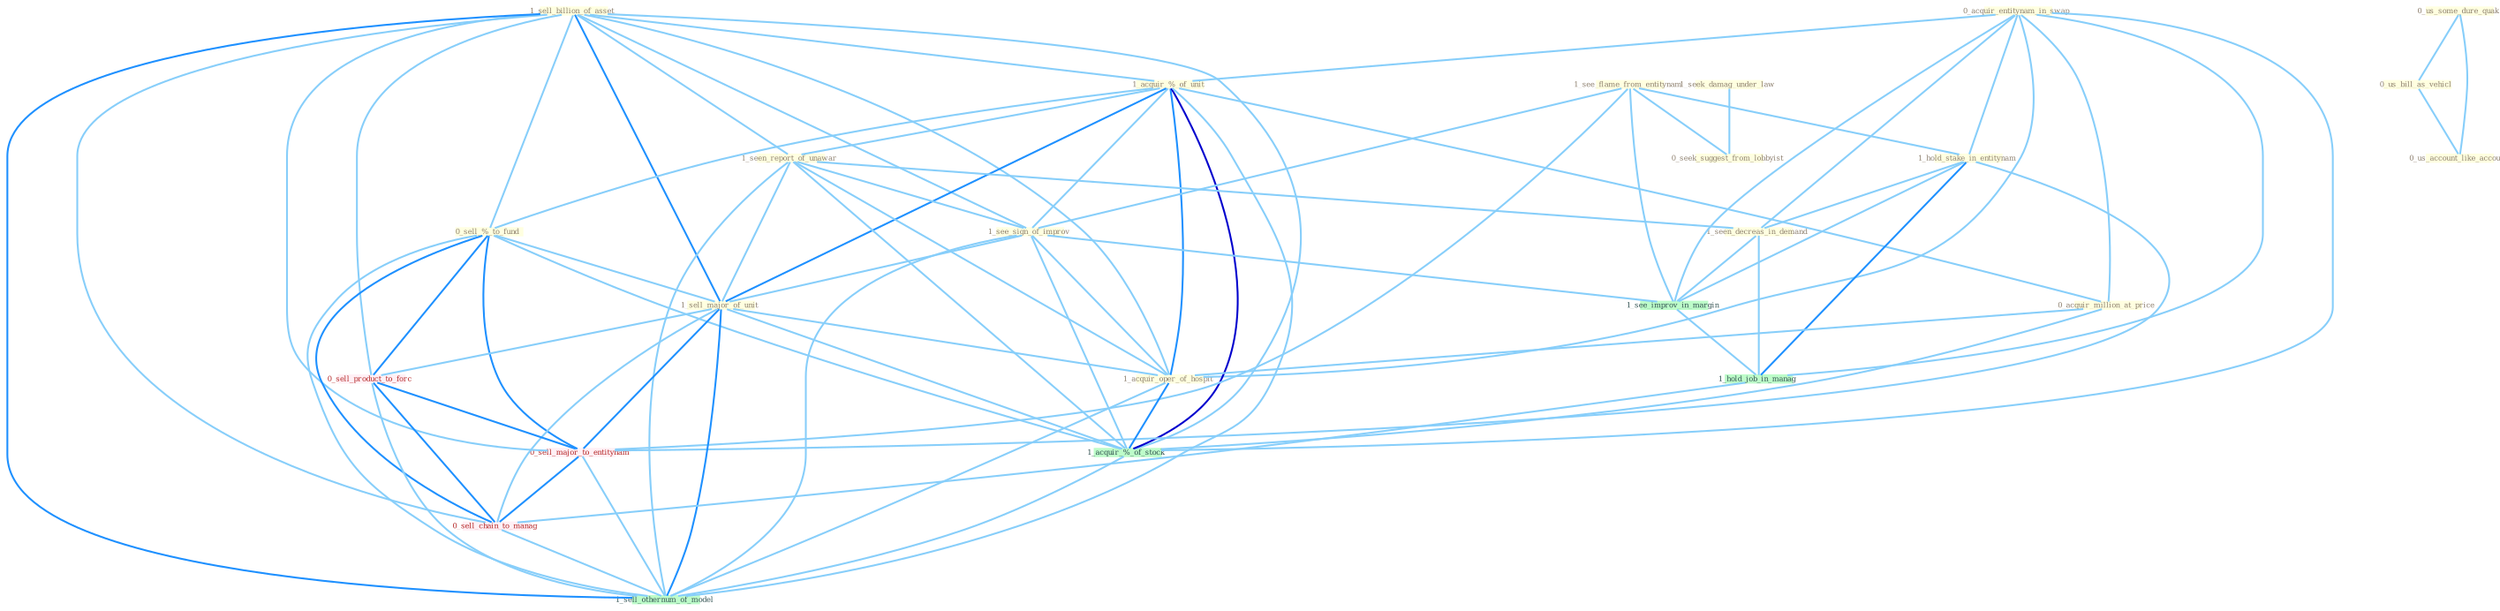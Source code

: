 Graph G{ 
    node
    [shape=polygon,style=filled,width=.5,height=.06,color="#BDFCC9",fixedsize=true,fontsize=4,
    fontcolor="#2f4f4f"];
    {node
    [color="#ffffe0", fontcolor="#8b7d6b"] "1_sell_billion_of_asset " "0_acquir_entitynam_in_swap " "1_acquir_%_of_unit " "1_seen_report_of_unawar " "0_sell_%_to_fund " "0_us_some_dure_quak " "1_seek_damag_under_law " "1_see_flame_from_entitynam " "0_us_bill_as_vehicl " "0_us_account_like_account " "1_see_sign_of_improv " "1_hold_stake_in_entitynam " "1_seen_decreas_in_demand " "1_sell_major_of_unit " "0_acquir_million_at_price " "1_acquir_oper_of_hospit " "0_seek_suggest_from_lobbyist "}
{node [color="#fff0f5", fontcolor="#b22222"] "0_sell_product_to_forc " "0_sell_major_to_entitynam " "0_sell_chain_to_manag "}
edge [color="#B0E2FF"];

	"1_sell_billion_of_asset " -- "1_acquir_%_of_unit " [w="1", color="#87cefa" ];
	"1_sell_billion_of_asset " -- "1_seen_report_of_unawar " [w="1", color="#87cefa" ];
	"1_sell_billion_of_asset " -- "0_sell_%_to_fund " [w="1", color="#87cefa" ];
	"1_sell_billion_of_asset " -- "1_see_sign_of_improv " [w="1", color="#87cefa" ];
	"1_sell_billion_of_asset " -- "1_sell_major_of_unit " [w="2", color="#1e90ff" , len=0.8];
	"1_sell_billion_of_asset " -- "1_acquir_oper_of_hospit " [w="1", color="#87cefa" ];
	"1_sell_billion_of_asset " -- "1_acquir_%_of_stock " [w="1", color="#87cefa" ];
	"1_sell_billion_of_asset " -- "0_sell_product_to_forc " [w="1", color="#87cefa" ];
	"1_sell_billion_of_asset " -- "0_sell_major_to_entitynam " [w="1", color="#87cefa" ];
	"1_sell_billion_of_asset " -- "0_sell_chain_to_manag " [w="1", color="#87cefa" ];
	"1_sell_billion_of_asset " -- "1_sell_othernum_of_model " [w="2", color="#1e90ff" , len=0.8];
	"0_acquir_entitynam_in_swap " -- "1_acquir_%_of_unit " [w="1", color="#87cefa" ];
	"0_acquir_entitynam_in_swap " -- "1_hold_stake_in_entitynam " [w="1", color="#87cefa" ];
	"0_acquir_entitynam_in_swap " -- "1_seen_decreas_in_demand " [w="1", color="#87cefa" ];
	"0_acquir_entitynam_in_swap " -- "0_acquir_million_at_price " [w="1", color="#87cefa" ];
	"0_acquir_entitynam_in_swap " -- "1_acquir_oper_of_hospit " [w="1", color="#87cefa" ];
	"0_acquir_entitynam_in_swap " -- "1_see_improv_in_margin " [w="1", color="#87cefa" ];
	"0_acquir_entitynam_in_swap " -- "1_acquir_%_of_stock " [w="1", color="#87cefa" ];
	"0_acquir_entitynam_in_swap " -- "1_hold_job_in_manag " [w="1", color="#87cefa" ];
	"1_acquir_%_of_unit " -- "1_seen_report_of_unawar " [w="1", color="#87cefa" ];
	"1_acquir_%_of_unit " -- "0_sell_%_to_fund " [w="1", color="#87cefa" ];
	"1_acquir_%_of_unit " -- "1_see_sign_of_improv " [w="1", color="#87cefa" ];
	"1_acquir_%_of_unit " -- "1_sell_major_of_unit " [w="2", color="#1e90ff" , len=0.8];
	"1_acquir_%_of_unit " -- "0_acquir_million_at_price " [w="1", color="#87cefa" ];
	"1_acquir_%_of_unit " -- "1_acquir_oper_of_hospit " [w="2", color="#1e90ff" , len=0.8];
	"1_acquir_%_of_unit " -- "1_acquir_%_of_stock " [w="3", color="#0000cd" , len=0.6];
	"1_acquir_%_of_unit " -- "1_sell_othernum_of_model " [w="1", color="#87cefa" ];
	"1_seen_report_of_unawar " -- "1_see_sign_of_improv " [w="1", color="#87cefa" ];
	"1_seen_report_of_unawar " -- "1_seen_decreas_in_demand " [w="1", color="#87cefa" ];
	"1_seen_report_of_unawar " -- "1_sell_major_of_unit " [w="1", color="#87cefa" ];
	"1_seen_report_of_unawar " -- "1_acquir_oper_of_hospit " [w="1", color="#87cefa" ];
	"1_seen_report_of_unawar " -- "1_acquir_%_of_stock " [w="1", color="#87cefa" ];
	"1_seen_report_of_unawar " -- "1_sell_othernum_of_model " [w="1", color="#87cefa" ];
	"0_sell_%_to_fund " -- "1_sell_major_of_unit " [w="1", color="#87cefa" ];
	"0_sell_%_to_fund " -- "1_acquir_%_of_stock " [w="1", color="#87cefa" ];
	"0_sell_%_to_fund " -- "0_sell_product_to_forc " [w="2", color="#1e90ff" , len=0.8];
	"0_sell_%_to_fund " -- "0_sell_major_to_entitynam " [w="2", color="#1e90ff" , len=0.8];
	"0_sell_%_to_fund " -- "0_sell_chain_to_manag " [w="2", color="#1e90ff" , len=0.8];
	"0_sell_%_to_fund " -- "1_sell_othernum_of_model " [w="1", color="#87cefa" ];
	"0_us_some_dure_quak " -- "0_us_bill_as_vehicl " [w="1", color="#87cefa" ];
	"0_us_some_dure_quak " -- "0_us_account_like_account " [w="1", color="#87cefa" ];
	"1_seek_damag_under_law " -- "0_seek_suggest_from_lobbyist " [w="1", color="#87cefa" ];
	"1_see_flame_from_entitynam " -- "1_see_sign_of_improv " [w="1", color="#87cefa" ];
	"1_see_flame_from_entitynam " -- "1_hold_stake_in_entitynam " [w="1", color="#87cefa" ];
	"1_see_flame_from_entitynam " -- "0_seek_suggest_from_lobbyist " [w="1", color="#87cefa" ];
	"1_see_flame_from_entitynam " -- "1_see_improv_in_margin " [w="1", color="#87cefa" ];
	"1_see_flame_from_entitynam " -- "0_sell_major_to_entitynam " [w="1", color="#87cefa" ];
	"0_us_bill_as_vehicl " -- "0_us_account_like_account " [w="1", color="#87cefa" ];
	"1_see_sign_of_improv " -- "1_sell_major_of_unit " [w="1", color="#87cefa" ];
	"1_see_sign_of_improv " -- "1_acquir_oper_of_hospit " [w="1", color="#87cefa" ];
	"1_see_sign_of_improv " -- "1_see_improv_in_margin " [w="1", color="#87cefa" ];
	"1_see_sign_of_improv " -- "1_acquir_%_of_stock " [w="1", color="#87cefa" ];
	"1_see_sign_of_improv " -- "1_sell_othernum_of_model " [w="1", color="#87cefa" ];
	"1_hold_stake_in_entitynam " -- "1_seen_decreas_in_demand " [w="1", color="#87cefa" ];
	"1_hold_stake_in_entitynam " -- "1_see_improv_in_margin " [w="1", color="#87cefa" ];
	"1_hold_stake_in_entitynam " -- "1_hold_job_in_manag " [w="2", color="#1e90ff" , len=0.8];
	"1_hold_stake_in_entitynam " -- "0_sell_major_to_entitynam " [w="1", color="#87cefa" ];
	"1_seen_decreas_in_demand " -- "1_see_improv_in_margin " [w="1", color="#87cefa" ];
	"1_seen_decreas_in_demand " -- "1_hold_job_in_manag " [w="1", color="#87cefa" ];
	"1_sell_major_of_unit " -- "1_acquir_oper_of_hospit " [w="1", color="#87cefa" ];
	"1_sell_major_of_unit " -- "1_acquir_%_of_stock " [w="1", color="#87cefa" ];
	"1_sell_major_of_unit " -- "0_sell_product_to_forc " [w="1", color="#87cefa" ];
	"1_sell_major_of_unit " -- "0_sell_major_to_entitynam " [w="2", color="#1e90ff" , len=0.8];
	"1_sell_major_of_unit " -- "0_sell_chain_to_manag " [w="1", color="#87cefa" ];
	"1_sell_major_of_unit " -- "1_sell_othernum_of_model " [w="2", color="#1e90ff" , len=0.8];
	"0_acquir_million_at_price " -- "1_acquir_oper_of_hospit " [w="1", color="#87cefa" ];
	"0_acquir_million_at_price " -- "1_acquir_%_of_stock " [w="1", color="#87cefa" ];
	"1_acquir_oper_of_hospit " -- "1_acquir_%_of_stock " [w="2", color="#1e90ff" , len=0.8];
	"1_acquir_oper_of_hospit " -- "1_sell_othernum_of_model " [w="1", color="#87cefa" ];
	"1_see_improv_in_margin " -- "1_hold_job_in_manag " [w="1", color="#87cefa" ];
	"1_acquir_%_of_stock " -- "1_sell_othernum_of_model " [w="1", color="#87cefa" ];
	"1_hold_job_in_manag " -- "0_sell_chain_to_manag " [w="1", color="#87cefa" ];
	"0_sell_product_to_forc " -- "0_sell_major_to_entitynam " [w="2", color="#1e90ff" , len=0.8];
	"0_sell_product_to_forc " -- "0_sell_chain_to_manag " [w="2", color="#1e90ff" , len=0.8];
	"0_sell_product_to_forc " -- "1_sell_othernum_of_model " [w="1", color="#87cefa" ];
	"0_sell_major_to_entitynam " -- "0_sell_chain_to_manag " [w="2", color="#1e90ff" , len=0.8];
	"0_sell_major_to_entitynam " -- "1_sell_othernum_of_model " [w="1", color="#87cefa" ];
	"0_sell_chain_to_manag " -- "1_sell_othernum_of_model " [w="1", color="#87cefa" ];
}